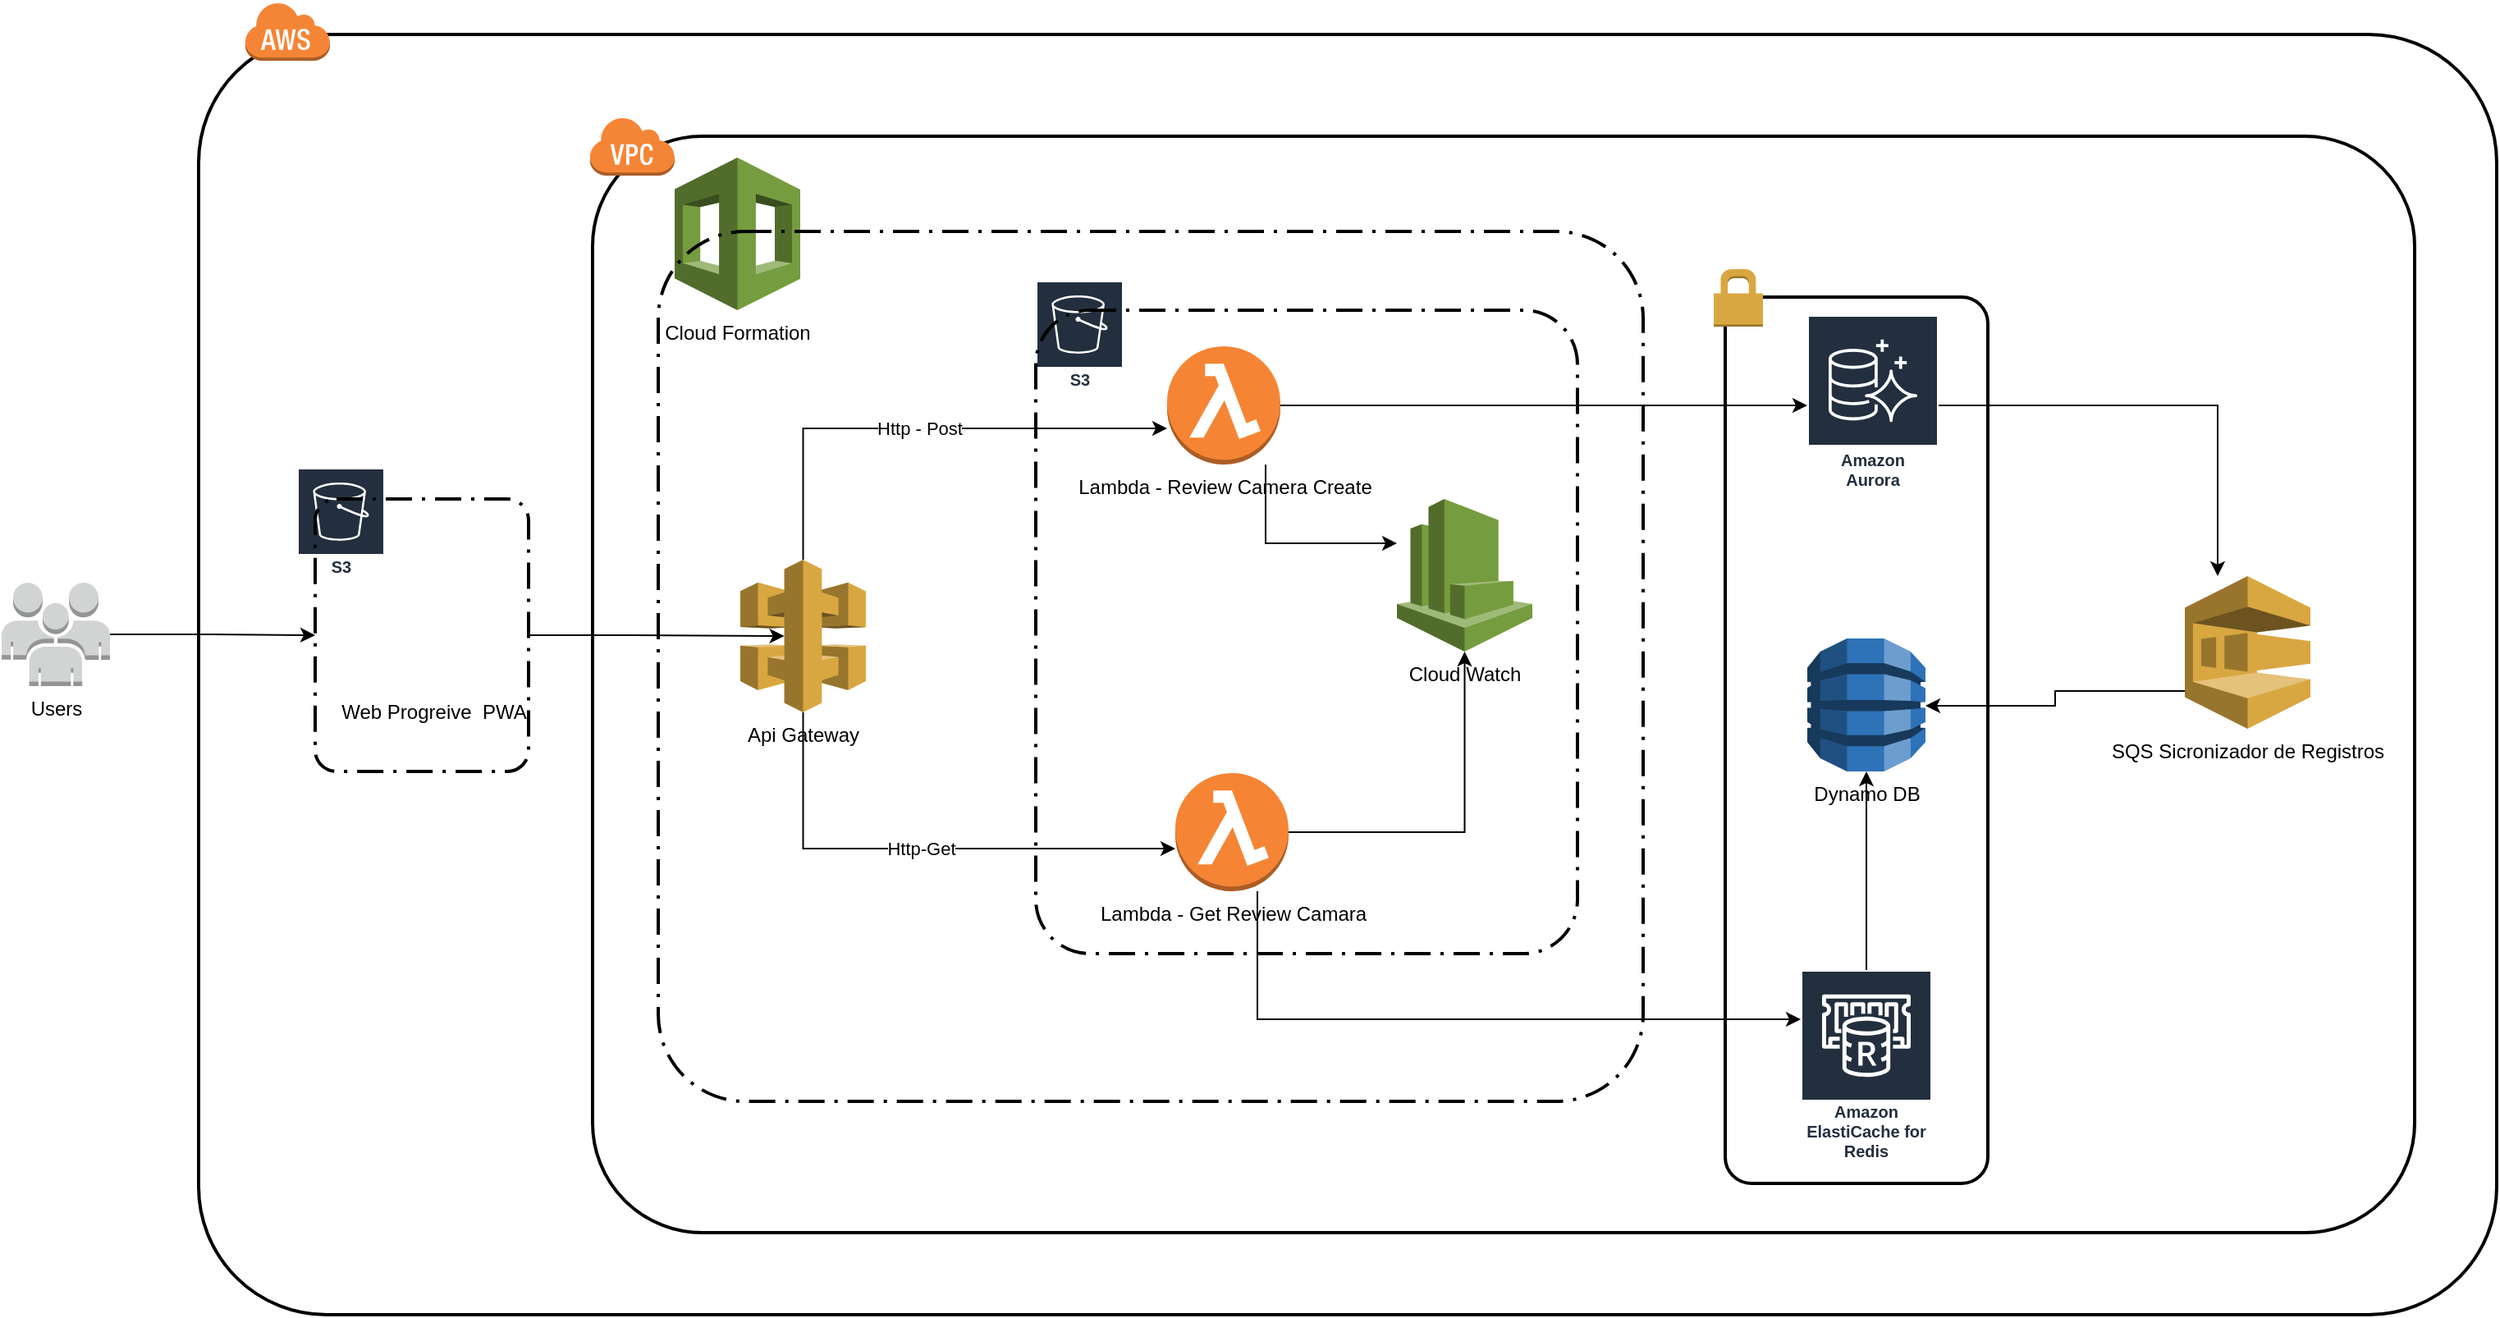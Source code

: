<mxfile version="14.1.1" type="github">
  <diagram id="Ht1M8jgEwFfnCIfOTk4-" name="Page-1">
    <mxGraphModel dx="2424" dy="544" grid="1" gridSize="10" guides="1" tooltips="1" connect="1" arrows="1" fold="1" page="1" pageScale="1" pageWidth="1169" pageHeight="827" math="0" shadow="0">
      <root>
        <mxCell id="0" />
        <mxCell id="1" parent="0" />
        <mxCell id="OI7UFZAb1m8MOGc3OwJh-11" value="Http-Get" style="edgeStyle=orthogonalEdgeStyle;rounded=0;orthogonalLoop=1;jettySize=auto;html=1;" edge="1" parent="1" source="OI7UFZAb1m8MOGc3OwJh-1" target="OI7UFZAb1m8MOGc3OwJh-3">
          <mxGeometry relative="1" as="geometry">
            <Array as="points">
              <mxPoint x="358" y="566" />
            </Array>
          </mxGeometry>
        </mxCell>
        <mxCell id="OI7UFZAb1m8MOGc3OwJh-45" value="Http - Post" style="edgeStyle=orthogonalEdgeStyle;rounded=0;orthogonalLoop=1;jettySize=auto;html=1;" edge="1" parent="1" source="OI7UFZAb1m8MOGc3OwJh-1" target="OI7UFZAb1m8MOGc3OwJh-2">
          <mxGeometry relative="1" as="geometry">
            <Array as="points">
              <mxPoint x="358" y="310" />
              <mxPoint x="614" y="310" />
            </Array>
          </mxGeometry>
        </mxCell>
        <mxCell id="OI7UFZAb1m8MOGc3OwJh-1" value="Api Gateway" style="outlineConnect=0;dashed=0;verticalLabelPosition=bottom;verticalAlign=top;align=center;html=1;shape=mxgraph.aws3.api_gateway;fillColor=#D9A741;gradientColor=none;" vertex="1" parent="1">
          <mxGeometry x="320" y="390" width="76.5" height="93" as="geometry" />
        </mxCell>
        <mxCell id="OI7UFZAb1m8MOGc3OwJh-6" style="edgeStyle=orthogonalEdgeStyle;rounded=0;orthogonalLoop=1;jettySize=auto;html=1;" edge="1" parent="1" source="OI7UFZAb1m8MOGc3OwJh-2" target="OI7UFZAb1m8MOGc3OwJh-4">
          <mxGeometry relative="1" as="geometry" />
        </mxCell>
        <mxCell id="OI7UFZAb1m8MOGc3OwJh-25" value="" style="edgeStyle=orthogonalEdgeStyle;rounded=0;orthogonalLoop=1;jettySize=auto;html=1;" edge="1" parent="1" source="OI7UFZAb1m8MOGc3OwJh-2" target="OI7UFZAb1m8MOGc3OwJh-24">
          <mxGeometry relative="1" as="geometry">
            <Array as="points">
              <mxPoint x="640" y="380" />
            </Array>
          </mxGeometry>
        </mxCell>
        <mxCell id="OI7UFZAb1m8MOGc3OwJh-2" value="Lambda - Review Camera Create" style="outlineConnect=0;dashed=0;verticalLabelPosition=bottom;verticalAlign=top;align=center;html=1;shape=mxgraph.aws3.lambda_function;fillColor=#F58534;gradientColor=none;" vertex="1" parent="1">
          <mxGeometry x="580" y="260" width="69" height="72" as="geometry" />
        </mxCell>
        <mxCell id="OI7UFZAb1m8MOGc3OwJh-9" style="edgeStyle=orthogonalEdgeStyle;rounded=0;orthogonalLoop=1;jettySize=auto;html=1;" edge="1" parent="1" source="OI7UFZAb1m8MOGc3OwJh-3" target="OI7UFZAb1m8MOGc3OwJh-8">
          <mxGeometry relative="1" as="geometry">
            <Array as="points">
              <mxPoint x="635" y="670" />
            </Array>
          </mxGeometry>
        </mxCell>
        <mxCell id="OI7UFZAb1m8MOGc3OwJh-27" style="edgeStyle=orthogonalEdgeStyle;rounded=0;orthogonalLoop=1;jettySize=auto;html=1;" edge="1" parent="1" source="OI7UFZAb1m8MOGc3OwJh-3" target="OI7UFZAb1m8MOGc3OwJh-24">
          <mxGeometry relative="1" as="geometry" />
        </mxCell>
        <mxCell id="OI7UFZAb1m8MOGc3OwJh-3" value="Lambda - Get Review Camara" style="outlineConnect=0;dashed=0;verticalLabelPosition=bottom;verticalAlign=top;align=center;html=1;shape=mxgraph.aws3.lambda_function;fillColor=#F58534;gradientColor=none;" vertex="1" parent="1">
          <mxGeometry x="585" y="520" width="69" height="72" as="geometry" />
        </mxCell>
        <mxCell id="OI7UFZAb1m8MOGc3OwJh-30" style="edgeStyle=orthogonalEdgeStyle;rounded=0;orthogonalLoop=1;jettySize=auto;html=1;" edge="1" parent="1" source="OI7UFZAb1m8MOGc3OwJh-4" target="OI7UFZAb1m8MOGc3OwJh-29">
          <mxGeometry relative="1" as="geometry">
            <Array as="points">
              <mxPoint x="1220" y="296" />
            </Array>
          </mxGeometry>
        </mxCell>
        <mxCell id="OI7UFZAb1m8MOGc3OwJh-4" value="Amazon&#xa;Aurora" style="outlineConnect=0;fontColor=#232F3E;gradientColor=none;strokeColor=#ffffff;fillColor=#232F3E;dashed=0;verticalLabelPosition=middle;verticalAlign=bottom;align=center;html=1;whiteSpace=wrap;fontSize=10;fontStyle=1;spacing=3;shape=mxgraph.aws4.productIcon;prIcon=mxgraph.aws4.aurora;" vertex="1" parent="1">
          <mxGeometry x="970" y="241" width="80" height="110" as="geometry" />
        </mxCell>
        <mxCell id="OI7UFZAb1m8MOGc3OwJh-12" value="" style="edgeStyle=orthogonalEdgeStyle;rounded=0;orthogonalLoop=1;jettySize=auto;html=1;" edge="1" parent="1" source="OI7UFZAb1m8MOGc3OwJh-8" target="OI7UFZAb1m8MOGc3OwJh-10">
          <mxGeometry relative="1" as="geometry" />
        </mxCell>
        <mxCell id="OI7UFZAb1m8MOGc3OwJh-8" value="Amazon ElastiCache for Redis" style="outlineConnect=0;fontColor=#232F3E;gradientColor=none;strokeColor=#ffffff;fillColor=#232F3E;dashed=0;verticalLabelPosition=middle;verticalAlign=bottom;align=center;html=1;whiteSpace=wrap;fontSize=10;fontStyle=1;spacing=3;shape=mxgraph.aws4.productIcon;prIcon=mxgraph.aws4.elasticache_for_redis;" vertex="1" parent="1">
          <mxGeometry x="966" y="640" width="80" height="120" as="geometry" />
        </mxCell>
        <mxCell id="OI7UFZAb1m8MOGc3OwJh-10" value="Dynamo DB" style="outlineConnect=0;dashed=0;verticalLabelPosition=bottom;verticalAlign=top;align=center;html=1;shape=mxgraph.aws3.dynamo_db;fillColor=#2E73B8;gradientColor=none;" vertex="1" parent="1">
          <mxGeometry x="970" y="438" width="72" height="81" as="geometry" />
        </mxCell>
        <mxCell id="OI7UFZAb1m8MOGc3OwJh-16" value="Cloud Formation" style="outlineConnect=0;dashed=0;verticalLabelPosition=bottom;verticalAlign=top;align=center;html=1;shape=mxgraph.aws3.cloudformation;fillColor=#759C3E;gradientColor=none;" vertex="1" parent="1">
          <mxGeometry x="280" y="145" width="76.5" height="93" as="geometry" />
        </mxCell>
        <mxCell id="OI7UFZAb1m8MOGc3OwJh-23" value="Amazon S3" style="outlineConnect=0;fontColor=#232F3E;gradientColor=none;strokeColor=#ffffff;fillColor=#232F3E;dashed=0;verticalLabelPosition=middle;verticalAlign=bottom;align=center;html=1;whiteSpace=wrap;fontSize=10;fontStyle=1;spacing=3;shape=mxgraph.aws4.productIcon;prIcon=mxgraph.aws4.s3;" vertex="1" parent="1">
          <mxGeometry x="500" y="220" width="53.5" height="70" as="geometry" />
        </mxCell>
        <mxCell id="OI7UFZAb1m8MOGc3OwJh-24" value="Cloud Watch" style="outlineConnect=0;dashed=0;verticalLabelPosition=bottom;verticalAlign=top;align=center;html=1;shape=mxgraph.aws3.cloudwatch;fillColor=#759C3E;gradientColor=none;" vertex="1" parent="1">
          <mxGeometry x="720" y="353" width="82.5" height="93" as="geometry" />
        </mxCell>
        <mxCell id="OI7UFZAb1m8MOGc3OwJh-31" style="edgeStyle=orthogonalEdgeStyle;rounded=0;orthogonalLoop=1;jettySize=auto;html=1;" edge="1" parent="1" source="OI7UFZAb1m8MOGc3OwJh-29" target="OI7UFZAb1m8MOGc3OwJh-10">
          <mxGeometry relative="1" as="geometry">
            <Array as="points">
              <mxPoint x="1121" y="470" />
              <mxPoint x="1121" y="479" />
            </Array>
          </mxGeometry>
        </mxCell>
        <mxCell id="OI7UFZAb1m8MOGc3OwJh-29" value="SQS Sicronizador de Registros" style="outlineConnect=0;dashed=0;verticalLabelPosition=bottom;verticalAlign=top;align=center;html=1;shape=mxgraph.aws3.sqs;fillColor=#D9A741;gradientColor=none;" vertex="1" parent="1">
          <mxGeometry x="1200" y="400" width="76.5" height="93" as="geometry" />
        </mxCell>
        <mxCell id="OI7UFZAb1m8MOGc3OwJh-32" value="Web Progreive&amp;nbsp; PWA" style="shape=image;html=1;verticalAlign=top;verticalLabelPosition=bottom;labelBackgroundColor=#ffffff;imageAspect=0;aspect=fixed;image=https://cdn4.iconfinder.com/data/icons/logos-3/600/React.js_logo-128.png" vertex="1" parent="1">
          <mxGeometry x="100" y="404" width="65" height="65" as="geometry" />
        </mxCell>
        <mxCell id="OI7UFZAb1m8MOGc3OwJh-41" value="" style="edgeStyle=orthogonalEdgeStyle;rounded=0;orthogonalLoop=1;jettySize=auto;html=1;" edge="1" parent="1" source="OI7UFZAb1m8MOGc3OwJh-33" target="OI7UFZAb1m8MOGc3OwJh-39">
          <mxGeometry relative="1" as="geometry" />
        </mxCell>
        <mxCell id="OI7UFZAb1m8MOGc3OwJh-33" value="Users" style="outlineConnect=0;dashed=0;verticalLabelPosition=bottom;verticalAlign=top;align=center;html=1;shape=mxgraph.aws3.users;fillColor=#D2D3D3;gradientColor=none;" vertex="1" parent="1">
          <mxGeometry x="-130" y="404" width="66" height="63" as="geometry" />
        </mxCell>
        <mxCell id="OI7UFZAb1m8MOGc3OwJh-34" value="Amazon S3" style="outlineConnect=0;fontColor=#232F3E;gradientColor=none;strokeColor=#ffffff;fillColor=#232F3E;dashed=0;verticalLabelPosition=middle;verticalAlign=bottom;align=center;html=1;whiteSpace=wrap;fontSize=10;fontStyle=1;spacing=3;shape=mxgraph.aws4.productIcon;prIcon=mxgraph.aws4.s3;" vertex="1" parent="1">
          <mxGeometry x="50" y="334" width="53.5" height="70" as="geometry" />
        </mxCell>
        <mxCell id="OI7UFZAb1m8MOGc3OwJh-42" style="edgeStyle=orthogonalEdgeStyle;rounded=0;orthogonalLoop=1;jettySize=auto;html=1;entryX=0.35;entryY=0.5;entryDx=0;entryDy=0;entryPerimeter=0;" edge="1" parent="1" source="OI7UFZAb1m8MOGc3OwJh-39" target="OI7UFZAb1m8MOGc3OwJh-1">
          <mxGeometry relative="1" as="geometry" />
        </mxCell>
        <mxCell id="OI7UFZAb1m8MOGc3OwJh-39" value="" style="rounded=1;arcSize=10;dashed=1;fillColor=none;gradientColor=none;dashPattern=8 3 1 3;strokeWidth=2;" vertex="1" parent="1">
          <mxGeometry x="61" y="353" width="130" height="166" as="geometry" />
        </mxCell>
        <mxCell id="OI7UFZAb1m8MOGc3OwJh-43" value="" style="rounded=1;arcSize=10;dashed=1;fillColor=none;gradientColor=none;dashPattern=8 3 1 3;strokeWidth=2;" vertex="1" parent="1">
          <mxGeometry x="500" y="238" width="330" height="392" as="geometry" />
        </mxCell>
        <mxCell id="OI7UFZAb1m8MOGc3OwJh-47" value="" style="rounded=1;arcSize=10;dashed=0;fillColor=none;gradientColor=none;strokeWidth=2;" vertex="1" parent="1">
          <mxGeometry x="920" y="230" width="160" height="540" as="geometry" />
        </mxCell>
        <mxCell id="OI7UFZAb1m8MOGc3OwJh-48" value="" style="dashed=0;html=1;shape=mxgraph.aws3.permissions;fillColor=#D9A741;gradientColor=none;dashed=0;" vertex="1" parent="1">
          <mxGeometry x="913" y="213" width="30" height="35" as="geometry" />
        </mxCell>
        <mxCell id="OI7UFZAb1m8MOGc3OwJh-49" value="" style="rounded=1;arcSize=10;dashed=1;fillColor=none;gradientColor=none;dashPattern=8 3 1 3;strokeWidth=2;" vertex="1" parent="1">
          <mxGeometry x="270" y="190" width="600" height="530" as="geometry" />
        </mxCell>
        <mxCell id="OI7UFZAb1m8MOGc3OwJh-53" value="" style="rounded=1;arcSize=10;dashed=0;fillColor=none;gradientColor=none;strokeWidth=2;" vertex="1" parent="1">
          <mxGeometry x="230" y="132" width="1110" height="668" as="geometry" />
        </mxCell>
        <mxCell id="OI7UFZAb1m8MOGc3OwJh-54" value="" style="dashed=0;html=1;shape=mxgraph.aws3.virtual_private_cloud;fillColor=#F58536;gradientColor=none;dashed=0;" vertex="1" parent="1">
          <mxGeometry x="228" y="120" width="52" height="36" as="geometry" />
        </mxCell>
        <mxCell id="OI7UFZAb1m8MOGc3OwJh-55" value="" style="rounded=1;arcSize=10;dashed=0;fillColor=none;gradientColor=none;strokeWidth=2;" vertex="1" parent="1">
          <mxGeometry x="-10" y="70" width="1400" height="780" as="geometry" />
        </mxCell>
        <mxCell id="OI7UFZAb1m8MOGc3OwJh-56" value="" style="dashed=0;html=1;shape=mxgraph.aws3.cloud;fillColor=#F58536;gradientColor=none;dashed=0;" vertex="1" parent="1">
          <mxGeometry x="18" y="50" width="52" height="36" as="geometry" />
        </mxCell>
      </root>
    </mxGraphModel>
  </diagram>
</mxfile>
